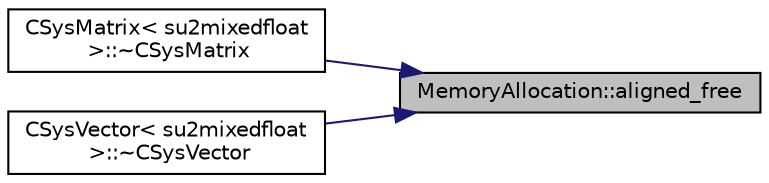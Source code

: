digraph "MemoryAllocation::aligned_free"
{
 // LATEX_PDF_SIZE
  edge [fontname="Helvetica",fontsize="10",labelfontname="Helvetica",labelfontsize="10"];
  node [fontname="Helvetica",fontsize="10",shape=record];
  rankdir="RL";
  Node1 [label="MemoryAllocation::aligned_free",height=0.2,width=0.4,color="black", fillcolor="grey75", style="filled", fontcolor="black",tooltip="Free memory allocated with su2::aligned_alloc."];
  Node1 -> Node2 [dir="back",color="midnightblue",fontsize="10",style="solid",fontname="Helvetica"];
  Node2 [label="CSysMatrix\< su2mixedfloat\l \>::~CSysMatrix",height=0.2,width=0.4,color="black", fillcolor="white", style="filled",URL="$classCSysMatrix.html#a79dd4c794573dec6de3cd7dd48e43e92",tooltip="Destructor of the class."];
  Node1 -> Node3 [dir="back",color="midnightblue",fontsize="10",style="solid",fontname="Helvetica"];
  Node3 [label="CSysVector\< su2mixedfloat\l \>::~CSysVector",height=0.2,width=0.4,color="black", fillcolor="white", style="filled",URL="$classCSysVector.html#a3d2914fda17006412377ed8046bb301b",tooltip="Destructor."];
}
